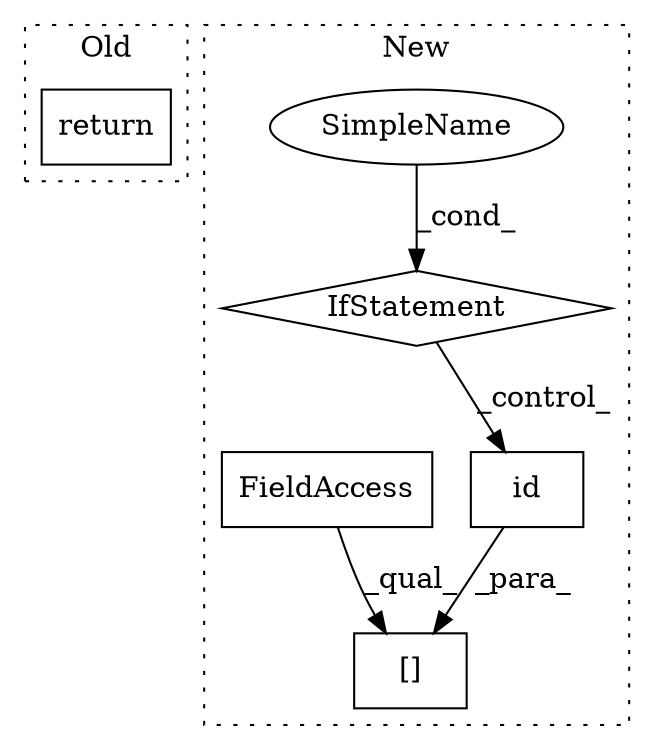 digraph G {
subgraph cluster0 {
1 [label="return" a="41" s="3721" l="7" shape="box"];
label = "Old";
style="dotted";
}
subgraph cluster1 {
2 [label="id" a="32" s="3834,3850" l="3,1" shape="box"];
3 [label="IfStatement" a="25" s="3773,3804" l="4,2" shape="diamond"];
4 [label="SimpleName" a="42" s="" l="" shape="ellipse"];
5 [label="[]" a="2" s="3931,3965" l="17,1" shape="box"];
6 [label="FieldAccess" a="22" s="3931" l="16" shape="box"];
label = "New";
style="dotted";
}
2 -> 5 [label="_para_"];
3 -> 2 [label="_control_"];
4 -> 3 [label="_cond_"];
6 -> 5 [label="_qual_"];
}